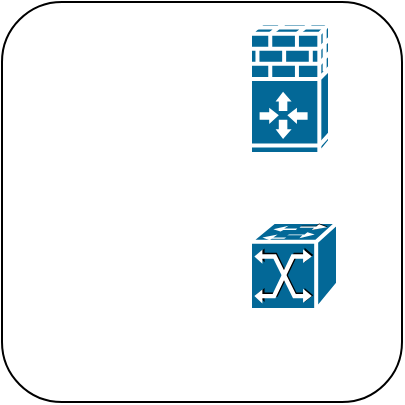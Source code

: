<mxfile version="14.5.6" type="github">
  <diagram id="uWP4xWMcpYCmX4QcZLBW" name="第 1 页">
    <mxGraphModel dx="1221" dy="692" grid="1" gridSize="10" guides="1" tooltips="1" connect="1" arrows="1" fold="1" page="1" pageScale="1" pageWidth="1169" pageHeight="827" math="0" shadow="0">
      <root>
        <mxCell id="0" />
        <mxCell id="1" parent="0" />
        <mxCell id="GNRgusI88zWWkmswRx0d-3" value="" style="whiteSpace=wrap;html=1;aspect=fixed;fillColor=none;rounded=1;glass=0;" parent="1" vertex="1">
          <mxGeometry x="480" y="80" width="200" height="200" as="geometry" />
        </mxCell>
        <mxCell id="GNRgusI88zWWkmswRx0d-5" value="" style="shape=mxgraph.cisco.security.ios_firewall;html=1;pointerEvents=1;dashed=0;fillColor=#036897;strokeColor=#ffffff;strokeWidth=2;verticalLabelPosition=bottom;verticalAlign=top;align=center;outlineConnect=0;rounded=1;glass=0;" parent="1" vertex="1">
          <mxGeometry x="604" y="90" width="40" height="66" as="geometry" />
        </mxCell>
        <mxCell id="GNRgusI88zWWkmswRx0d-6" value="" style="shape=mxgraph.cisco.switches.atm_fast_gigabit_etherswitch;html=1;pointerEvents=1;dashed=0;fillColor=#036897;strokeColor=#ffffff;strokeWidth=2;verticalLabelPosition=bottom;verticalAlign=top;align=center;outlineConnect=0;rounded=1;glass=0;" parent="1" vertex="1">
          <mxGeometry x="604" y="190" width="44" height="44" as="geometry" />
        </mxCell>
      </root>
    </mxGraphModel>
  </diagram>
</mxfile>
